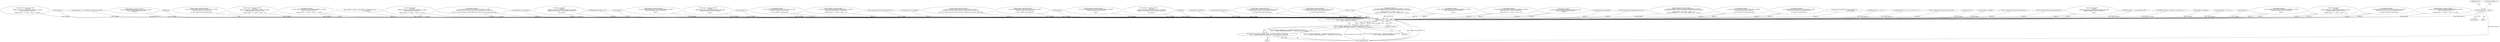 digraph "0_libmodbus_5ccdf5ef79d742640355d1132fa9e2abc7fbaefc@array" {
"1000981" [label="(Call,rsp[rsp_length++] = 0xFF)"];
"1001406" [label="(Call,send_msg(ctx, rsp, rsp_length))"];
"1001393" [label="(Call,(ctx->backend->backend_type == _MODBUS_BACKEND_TYPE_RTU &&\n            slave == MODBUS_BROADCAST_ADDRESS) ? 0 : send_msg(ctx, rsp, rsp_length))"];
"1001392" [label="(Return,return (ctx->backend->backend_type == _MODBUS_BACKEND_TYPE_RTU &&\n            slave == MODBUS_BROADCAST_ADDRESS) ? 0 : send_msg(ctx, rsp, rsp_length);)"];
"1000300" [label="(Call,rsp_length = response_exception(\n                ctx, &sft,\n                MODBUS_EXCEPTION_ILLEGAL_DATA_ADDRESS, rsp, FALSE,\n                \"Illegal data address 0x%0X in %s\n\",\n                mapping_address < 0 ? address : address + nb, name))"];
"1000486" [label="(Call,rsp_length++)"];
"1000119" [label="(Block,)"];
"1000981" [label="(Call,rsp[rsp_length++] = 0xFF)"];
"1001366" [label="(Call,rsp[rsp_length++] = mb_mapping->tab_registers[i] & 0xFF)"];
"1001380" [label="(Call,rsp_length = response_exception(\n            ctx, &sft, MODBUS_EXCEPTION_ILLEGAL_FUNCTION, rsp, TRUE,\n            \"Unknown Modbus function code: 0x%0X\n\", function))"];
"1001409" [label="(Identifier,rsp_length)"];
"1001407" [label="(Identifier,ctx)"];
"1000430" [label="(Call,rsp_length = response_exception(\n                ctx, &sft, MODBUS_EXCEPTION_ILLEGAL_DATA_VALUE, rsp, TRUE,\n                \"Illegal nb of values %d in %s (max %d)\n\",\n                nb, name, MODBUS_MAX_READ_REGISTERS))"];
"1000755" [label="(Call,rsp_length = response_exception(\n                ctx, &sft,\n                MODBUS_EXCEPTION_ILLEGAL_DATA_ADDRESS, rsp, FALSE,\n                \"Illegal data address 0x%0X in write_bits\n\",\n                mapping_address < 0 ? address : address + nb))"];
"1000457" [label="(Call,response_exception(\n                ctx, &sft, MODBUS_EXCEPTION_ILLEGAL_DATA_ADDRESS, rsp, FALSE,\n                \"Illegal data address 0x%0X in %s\n\",\n                mapping_address < 0 ? address : address + nb, name))"];
"1000342" [label="(Call,rsp_length = response_io_status(tab_bits, mapping_address, nb,\n                                            rsp, rsp_length))"];
"1000302" [label="(Call,response_exception(\n                ctx, &sft,\n                MODBUS_EXCEPTION_ILLEGAL_DATA_ADDRESS, rsp, FALSE,\n                \"Illegal data address 0x%0X in %s\n\",\n                mapping_address < 0 ? address : address + nb, name))"];
"1001219" [label="(Call,response_exception(\n                ctx, &sft, MODBUS_EXCEPTION_ILLEGAL_DATA_VALUE, rsp, TRUE,\n                \"Illegal nb of values (W%d, R%d) in write_and_read_registers (max W%d, R%d)\n\",\n                nb_write, nb, MODBUS_MAX_WR_WRITE_REGISTERS, MODBUS_MAX_WR_READ_REGISTERS))"];
"1001112" [label="(Call,memcpy(rsp, req, req_length))"];
"1000604" [label="(Call,response_exception(\n                    ctx, &sft,\n                    MODBUS_EXCEPTION_ILLEGAL_DATA_VALUE, rsp, FALSE,\n                    \"Illegal data value 0x%0X in write_bit request at address %0X\n\",\n                    data, address))"];
"1000115" [label="(MethodParameterIn,modbus_t *ctx)"];
"1001394" [label="(Call,ctx->backend->backend_type == _MODBUS_BACKEND_TYPE_RTU &&\n            slave == MODBUS_BROADCAST_ADDRESS)"];
"1001296" [label="(Call,rsp_length++)"];
"1001043" [label="(Call,rsp_length = response_exception(\n                ctx, &sft, MODBUS_EXCEPTION_ILLEGAL_DATA_ADDRESS, rsp, FALSE,\n                \"Illegal data address 0x%0X in write_register\n\",\n                address))"];
"1000636" [label="(Call,rsp_length = response_exception(\n                ctx, &sft,\n                MODBUS_EXCEPTION_ILLEGAL_DATA_ADDRESS, rsp, FALSE,\n                \"Illegal data address 0x%0X in write_register\n\",\n                address))"];
"1000957" [label="(Call,rsp_length += 4)"];
"1000277" [label="(Call,response_exception(\n                ctx, &sft, MODBUS_EXCEPTION_ILLEGAL_DATA_VALUE, rsp, TRUE,\n                \"Illegal nb of values %d in %s (max %d)\n\",\n                nb, name, MODBUS_MAX_READ_BITS))"];
"1000880" [label="(Call,rsp_length = response_exception(\n                ctx, &sft, MODBUS_EXCEPTION_ILLEGAL_DATA_ADDRESS, rsp, FALSE,\n                \"Illegal data address 0x%0X in write_registers\n\",\n                mapping_address < 0 ? address : address + nb))"];
"1000967" [label="(Call,ctx->backend->build_response_basis(&sft, rsp))"];
"1000986" [label="(Literal,0xFF)"];
"1000672" [label="(Call,memcpy(rsp, req, req_length))"];
"1001406" [label="(Call,send_msg(ctx, rsp, rsp_length))"];
"1001217" [label="(Call,rsp_length = response_exception(\n                ctx, &sft, MODBUS_EXCEPTION_ILLEGAL_DATA_VALUE, rsp, TRUE,\n                \"Illegal nb of values (W%d, R%d) in write_and_read_registers (max W%d, R%d)\n\",\n                nb_write, nb, MODBUS_MAX_WR_WRITE_REGISTERS, MODBUS_MAX_WR_READ_REGISTERS))"];
"1000275" [label="(Call,rsp_length = response_exception(\n                ctx, &sft, MODBUS_EXCEPTION_ILLEGAL_DATA_VALUE, rsp, TRUE,\n                \"Illegal nb of values %d in %s (max %d)\n\",\n                nb, name, MODBUS_MAX_READ_BITS))"];
"1000516" [label="(Call,rsp_length++)"];
"1000545" [label="(Call,rsp_length = response_exception(\n                ctx, &sft, MODBUS_EXCEPTION_ILLEGAL_DATA_ADDRESS, rsp, FALSE,\n                \"Illegal data address 0x%0X in write_bit\n\",\n                address))"];
"1000602" [label="(Call,rsp_length = response_exception(\n                    ctx, &sft,\n                    MODBUS_EXCEPTION_ILLEGAL_DATA_VALUE, rsp, FALSE,\n                    \"Illegal data value 0x%0X in write_bit request at address %0X\n\",\n                    data, address))"];
"1001408" [label="(Identifier,rsp)"];
"1000676" [label="(Call,rsp_length = req_length)"];
"1001000" [label="(Call,rsp_length - byte_count_pos - 1)"];
"1000854" [label="(Call,rsp_length = response_exception(\n                 ctx, &sft, MODBUS_EXCEPTION_ILLEGAL_DATA_VALUE, rsp, TRUE,\n                 \"Illegal number of values %d in write_registers (max %d)\n\",\n                nb, MODBUS_MAX_WRITE_REGISTERS))"];
"1000729" [label="(Call,rsp_length = response_exception(\n                ctx, &sft, MODBUS_EXCEPTION_ILLEGAL_DATA_VALUE, rsp, TRUE,\n                \"Illegal number of values %d in write_bits (max %d)\n\",\n                nb, MODBUS_MAX_WRITE_BITS))"];
"1000988" [label="(Identifier,str_len)"];
"1000131" [label="(Call,ctx == NULL)"];
"1001259" [label="(Call,response_exception(\n                ctx, &sft, MODBUS_EXCEPTION_ILLEGAL_DATA_ADDRESS, rsp, FALSE,\n                \"Illegal data read address 0x%0X or write address 0x%0X write_and_read_registers\n\",\n                mapping_address < 0 ? address : address + nb,\n                mapping_address_write < 0 ? address_write : address_write + nb_write))"];
"1000547" [label="(Call,response_exception(\n                ctx, &sft, MODBUS_EXCEPTION_ILLEGAL_DATA_ADDRESS, rsp, FALSE,\n                \"Illegal data address 0x%0X in write_bit\n\",\n                address))"];
"1000962" [label="(Block,)"];
"1001410" [label="(MethodReturn,int)"];
"1000882" [label="(Call,response_exception(\n                ctx, &sft, MODBUS_EXCEPTION_ILLEGAL_DATA_ADDRESS, rsp, FALSE,\n                \"Illegal data address 0x%0X in write_registers\n\",\n                mapping_address < 0 ? address : address + nb))"];
"1001382" [label="(Call,response_exception(\n            ctx, &sft, MODBUS_EXCEPTION_ILLEGAL_FUNCTION, rsp, TRUE,\n            \"Unknown Modbus function code: 0x%0X\n\", function))"];
"1000593" [label="(Call,memcpy(rsp, req, req_length))"];
"1000945" [label="(Call,ctx->backend->build_response_basis(&sft, rsp))"];
"1001257" [label="(Call,rsp_length = response_exception(\n                ctx, &sft, MODBUS_EXCEPTION_ILLEGAL_DATA_ADDRESS, rsp, FALSE,\n                \"Illegal data read address 0x%0X or write address 0x%0X write_and_read_registers\n\",\n                mapping_address < 0 ? address : address + nb,\n                mapping_address_write < 0 ? address_write : address_write + nb_write))"];
"1000432" [label="(Call,response_exception(\n                ctx, &sft, MODBUS_EXCEPTION_ILLEGAL_DATA_VALUE, rsp, TRUE,\n                \"Illegal nb of values %d in %s (max %d)\n\",\n                nb, name, MODBUS_MAX_READ_REGISTERS))"];
"1000731" [label="(Call,response_exception(\n                ctx, &sft, MODBUS_EXCEPTION_ILLEGAL_DATA_VALUE, rsp, TRUE,\n                \"Illegal number of values %d in write_bits (max %d)\n\",\n                nb, MODBUS_MAX_WRITE_BITS))"];
"1000344" [label="(Call,response_io_status(tab_bits, mapping_address, nb,\n                                            rsp, rsp_length))"];
"1001293" [label="(Call,rsp[rsp_length++] = nb << 1)"];
"1001393" [label="(Call,(ctx->backend->backend_type == _MODBUS_BACKEND_TYPE_RTU &&\n            slave == MODBUS_BROADCAST_ADDRESS) ? 0 : send_msg(ctx, rsp, rsp_length))"];
"1000327" [label="(Call,rsp[rsp_length++] = (nb / 8) + ((nb % 8) ? 1 : 0))"];
"1001289" [label="(Call,ctx->backend->build_response_basis(&sft, rsp))"];
"1000801" [label="(Call,rsp_length += 4)"];
"1000597" [label="(Call,rsp_length = req_length)"];
"1001392" [label="(Return,return (ctx->backend->backend_type == _MODBUS_BACKEND_TYPE_RTU &&\n            slave == MODBUS_BROADCAST_ADDRESS) ? 0 : send_msg(ctx, rsp, rsp_length);)"];
"1000789" [label="(Call,ctx->backend->build_response_basis(&sft, rsp))"];
"1000479" [label="(Call,ctx->backend->build_response_basis(&sft, rsp))"];
"1000638" [label="(Call,response_exception(\n                ctx, &sft,\n                MODBUS_EXCEPTION_ILLEGAL_DATA_ADDRESS, rsp, FALSE,\n                \"Illegal data address 0x%0X in write_register\n\",\n                address))"];
"1001405" [label="(Literal,0)"];
"1000982" [label="(Call,rsp[rsp_length++])"];
"1000513" [label="(Call,rsp[rsp_length++] = tab_registers[i] & 0xFF)"];
"1000996" [label="(Call,rsp[byte_count_pos] = rsp_length - byte_count_pos - 1)"];
"1001116" [label="(Call,rsp_length = req_length)"];
"1000483" [label="(Call,rsp[rsp_length++] = nb << 1)"];
"1001369" [label="(Call,rsp_length++)"];
"1001045" [label="(Call,response_exception(\n                ctx, &sft, MODBUS_EXCEPTION_ILLEGAL_DATA_ADDRESS, rsp, FALSE,\n                \"Illegal data address 0x%0X in write_register\n\",\n                address))"];
"1000757" [label="(Call,response_exception(\n                ctx, &sft,\n                MODBUS_EXCEPTION_ILLEGAL_DATA_ADDRESS, rsp, FALSE,\n                \"Illegal data address 0x%0X in write_bits\n\",\n                mapping_address < 0 ? address : address + nb))"];
"1000856" [label="(Call,response_exception(\n                 ctx, &sft, MODBUS_EXCEPTION_ILLEGAL_DATA_VALUE, rsp, TRUE,\n                 \"Illegal number of values %d in write_registers (max %d)\n\",\n                nb, MODBUS_MAX_WRITE_REGISTERS))"];
"1000455" [label="(Call,rsp_length = response_exception(\n                ctx, &sft, MODBUS_EXCEPTION_ILLEGAL_DATA_ADDRESS, rsp, FALSE,\n                \"Illegal data address 0x%0X in %s\n\",\n                mapping_address < 0 ? address : address + nb, name))"];
"1000981" -> "1000962"  [label="AST: "];
"1000981" -> "1000986"  [label="CFG: "];
"1000982" -> "1000981"  [label="AST: "];
"1000986" -> "1000981"  [label="AST: "];
"1000988" -> "1000981"  [label="CFG: "];
"1000981" -> "1001410"  [label="DDG: rsp[rsp_length++]"];
"1000981" -> "1001406"  [label="DDG: rsp[rsp_length++]"];
"1001406" -> "1001393"  [label="AST: "];
"1001406" -> "1001409"  [label="CFG: "];
"1001407" -> "1001406"  [label="AST: "];
"1001408" -> "1001406"  [label="AST: "];
"1001409" -> "1001406"  [label="AST: "];
"1001393" -> "1001406"  [label="CFG: "];
"1001406" -> "1001410"  [label="DDG: rsp"];
"1001406" -> "1001410"  [label="DDG: rsp_length"];
"1001406" -> "1001410"  [label="DDG: ctx"];
"1001406" -> "1001393"  [label="DDG: ctx"];
"1001406" -> "1001393"  [label="DDG: rsp"];
"1001406" -> "1001393"  [label="DDG: rsp_length"];
"1000547" -> "1001406"  [label="DDG: ctx"];
"1000547" -> "1001406"  [label="DDG: rsp"];
"1000856" -> "1001406"  [label="DDG: ctx"];
"1000856" -> "1001406"  [label="DDG: rsp"];
"1000638" -> "1001406"  [label="DDG: ctx"];
"1000638" -> "1001406"  [label="DDG: rsp"];
"1000131" -> "1001406"  [label="DDG: ctx"];
"1001219" -> "1001406"  [label="DDG: ctx"];
"1001219" -> "1001406"  [label="DDG: rsp"];
"1000277" -> "1001406"  [label="DDG: ctx"];
"1000277" -> "1001406"  [label="DDG: rsp"];
"1000457" -> "1001406"  [label="DDG: ctx"];
"1000457" -> "1001406"  [label="DDG: rsp"];
"1001259" -> "1001406"  [label="DDG: ctx"];
"1001259" -> "1001406"  [label="DDG: rsp"];
"1000757" -> "1001406"  [label="DDG: ctx"];
"1000757" -> "1001406"  [label="DDG: rsp"];
"1000882" -> "1001406"  [label="DDG: ctx"];
"1000882" -> "1001406"  [label="DDG: rsp"];
"1000302" -> "1001406"  [label="DDG: ctx"];
"1000302" -> "1001406"  [label="DDG: rsp"];
"1001382" -> "1001406"  [label="DDG: ctx"];
"1001382" -> "1001406"  [label="DDG: rsp"];
"1000432" -> "1001406"  [label="DDG: ctx"];
"1000432" -> "1001406"  [label="DDG: rsp"];
"1000604" -> "1001406"  [label="DDG: ctx"];
"1000604" -> "1001406"  [label="DDG: rsp"];
"1000731" -> "1001406"  [label="DDG: ctx"];
"1000731" -> "1001406"  [label="DDG: rsp"];
"1001045" -> "1001406"  [label="DDG: ctx"];
"1001045" -> "1001406"  [label="DDG: rsp"];
"1000115" -> "1001406"  [label="DDG: ctx"];
"1001112" -> "1001406"  [label="DDG: rsp"];
"1000513" -> "1001406"  [label="DDG: rsp[rsp_length++]"];
"1000327" -> "1001406"  [label="DDG: rsp[rsp_length++]"];
"1001366" -> "1001406"  [label="DDG: rsp[rsp_length++]"];
"1000996" -> "1001406"  [label="DDG: rsp[byte_count_pos]"];
"1000344" -> "1001406"  [label="DDG: rsp"];
"1000593" -> "1001406"  [label="DDG: rsp"];
"1001293" -> "1001406"  [label="DDG: rsp[rsp_length++]"];
"1001289" -> "1001406"  [label="DDG: rsp"];
"1000967" -> "1001406"  [label="DDG: rsp"];
"1000672" -> "1001406"  [label="DDG: rsp"];
"1000483" -> "1001406"  [label="DDG: rsp[rsp_length++]"];
"1000479" -> "1001406"  [label="DDG: rsp"];
"1000789" -> "1001406"  [label="DDG: rsp"];
"1000945" -> "1001406"  [label="DDG: rsp"];
"1000801" -> "1001406"  [label="DDG: rsp_length"];
"1000300" -> "1001406"  [label="DDG: rsp_length"];
"1000275" -> "1001406"  [label="DDG: rsp_length"];
"1001369" -> "1001406"  [label="DDG: rsp_length"];
"1000516" -> "1001406"  [label="DDG: rsp_length"];
"1000486" -> "1001406"  [label="DDG: rsp_length"];
"1000455" -> "1001406"  [label="DDG: rsp_length"];
"1001116" -> "1001406"  [label="DDG: rsp_length"];
"1000729" -> "1001406"  [label="DDG: rsp_length"];
"1000880" -> "1001406"  [label="DDG: rsp_length"];
"1001257" -> "1001406"  [label="DDG: rsp_length"];
"1000676" -> "1001406"  [label="DDG: rsp_length"];
"1000597" -> "1001406"  [label="DDG: rsp_length"];
"1001043" -> "1001406"  [label="DDG: rsp_length"];
"1000342" -> "1001406"  [label="DDG: rsp_length"];
"1001217" -> "1001406"  [label="DDG: rsp_length"];
"1000636" -> "1001406"  [label="DDG: rsp_length"];
"1000545" -> "1001406"  [label="DDG: rsp_length"];
"1000957" -> "1001406"  [label="DDG: rsp_length"];
"1001000" -> "1001406"  [label="DDG: rsp_length"];
"1000430" -> "1001406"  [label="DDG: rsp_length"];
"1000854" -> "1001406"  [label="DDG: rsp_length"];
"1000602" -> "1001406"  [label="DDG: rsp_length"];
"1001380" -> "1001406"  [label="DDG: rsp_length"];
"1001296" -> "1001406"  [label="DDG: rsp_length"];
"1000755" -> "1001406"  [label="DDG: rsp_length"];
"1001393" -> "1001392"  [label="AST: "];
"1001393" -> "1001405"  [label="CFG: "];
"1001394" -> "1001393"  [label="AST: "];
"1001405" -> "1001393"  [label="AST: "];
"1001392" -> "1001393"  [label="CFG: "];
"1001393" -> "1001410"  [label="DDG: (ctx->backend->backend_type == _MODBUS_BACKEND_TYPE_RTU &&\n            slave == MODBUS_BROADCAST_ADDRESS) ? 0 : send_msg(ctx, rsp, rsp_length)"];
"1001393" -> "1001410"  [label="DDG: send_msg(ctx, rsp, rsp_length)"];
"1001393" -> "1001410"  [label="DDG: ctx->backend->backend_type == _MODBUS_BACKEND_TYPE_RTU &&\n            slave == MODBUS_BROADCAST_ADDRESS"];
"1001393" -> "1001392"  [label="DDG: (ctx->backend->backend_type == _MODBUS_BACKEND_TYPE_RTU &&\n            slave == MODBUS_BROADCAST_ADDRESS) ? 0 : send_msg(ctx, rsp, rsp_length)"];
"1001392" -> "1000119"  [label="AST: "];
"1001410" -> "1001392"  [label="CFG: "];
"1001392" -> "1001410"  [label="DDG: <RET>"];
}
